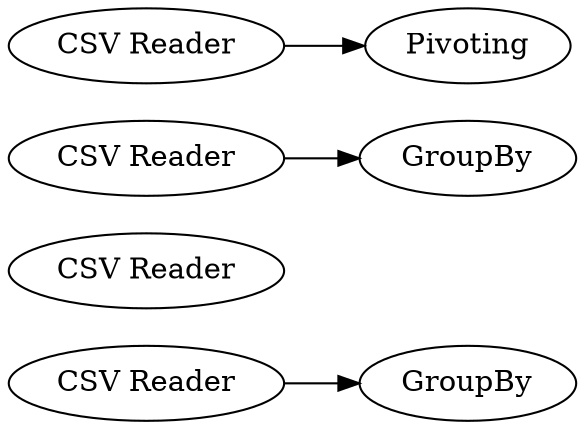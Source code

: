 digraph {
	1 [label="CSV Reader"]
	2 [label="CSV Reader"]
	3 [label="CSV Reader"]
	4 [label="CSV Reader"]
	5 [label=GroupBy]
	6 [label=GroupBy]
	7 [label=Pivoting]
	1 -> 5
	3 -> 6
	4 -> 7
	rankdir=LR
}
